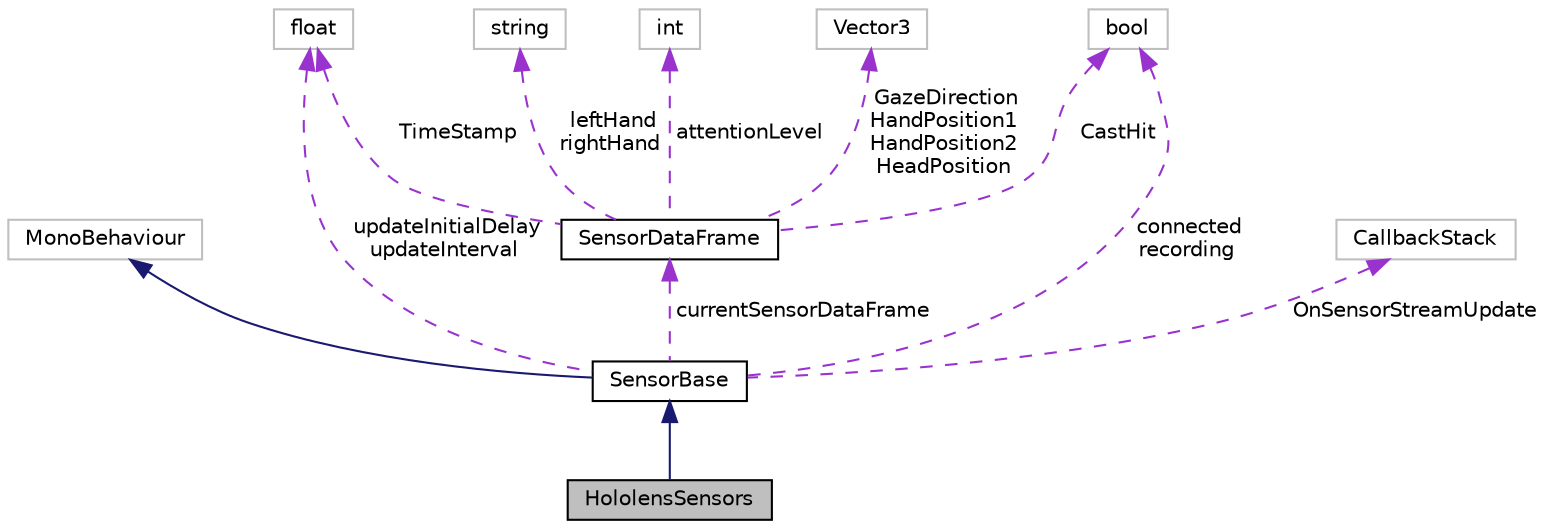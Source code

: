 digraph "HololensSensors"
{
 // INTERACTIVE_SVG=YES
 // LATEX_PDF_SIZE
  edge [fontname="Helvetica",fontsize="10",labelfontname="Helvetica",labelfontsize="10"];
  node [fontname="Helvetica",fontsize="10",shape=record];
  Node1 [label="HololensSensors",height=0.2,width=0.4,color="black", fillcolor="grey75", style="filled", fontcolor="black",tooltip=" "];
  Node2 -> Node1 [dir="back",color="midnightblue",fontsize="10",style="solid",fontname="Helvetica"];
  Node2 [label="SensorBase",height=0.2,width=0.4,color="black", fillcolor="white", style="filled",URL="$class_mirage_x_r_1_1_sensor_base.html",tooltip=" "];
  Node3 -> Node2 [dir="back",color="midnightblue",fontsize="10",style="solid",fontname="Helvetica"];
  Node3 [label="MonoBehaviour",height=0.2,width=0.4,color="grey75", fillcolor="white", style="filled",tooltip=" "];
  Node4 -> Node2 [dir="back",color="darkorchid3",fontsize="10",style="dashed",label=" updateInitialDelay\nupdateInterval" ,fontname="Helvetica"];
  Node4 [label="float",height=0.2,width=0.4,color="grey75", fillcolor="white", style="filled",tooltip=" "];
  Node5 -> Node2 [dir="back",color="darkorchid3",fontsize="10",style="dashed",label=" currentSensorDataFrame" ,fontname="Helvetica"];
  Node5 [label="SensorDataFrame",height=0.2,width=0.4,color="black", fillcolor="white", style="filled",URL="$class_mirage_x_r_1_1_sensor_data_frame.html",tooltip="The serializable custom class in which the gathered data will be stored, one instance for each frame ..."];
  Node6 -> Node5 [dir="back",color="darkorchid3",fontsize="10",style="dashed",label=" leftHand\nrightHand" ,fontname="Helvetica"];
  Node6 [label="string",height=0.2,width=0.4,color="grey75", fillcolor="white", style="filled",tooltip=" "];
  Node4 -> Node5 [dir="back",color="darkorchid3",fontsize="10",style="dashed",label=" TimeStamp" ,fontname="Helvetica"];
  Node7 -> Node5 [dir="back",color="darkorchid3",fontsize="10",style="dashed",label=" attentionLevel" ,fontname="Helvetica"];
  Node7 [label="int",height=0.2,width=0.4,color="grey75", fillcolor="white", style="filled",tooltip=" "];
  Node8 -> Node5 [dir="back",color="darkorchid3",fontsize="10",style="dashed",label=" GazeDirection\nHandPosition1\nHandPosition2\nHeadPosition" ,fontname="Helvetica"];
  Node8 [label="Vector3",height=0.2,width=0.4,color="grey75", fillcolor="white", style="filled",tooltip=" "];
  Node9 -> Node5 [dir="back",color="darkorchid3",fontsize="10",style="dashed",label=" CastHit" ,fontname="Helvetica"];
  Node9 [label="bool",height=0.2,width=0.4,color="grey75", fillcolor="white", style="filled",tooltip=" "];
  Node9 -> Node2 [dir="back",color="darkorchid3",fontsize="10",style="dashed",label=" connected\nrecording" ,fontname="Helvetica"];
  Node10 -> Node2 [dir="back",color="darkorchid3",fontsize="10",style="dashed",label=" OnSensorStreamUpdate" ,fontname="Helvetica"];
  Node10 [label="CallbackStack",height=0.2,width=0.4,color="grey75", fillcolor="white", style="filled",tooltip=" "];
}
